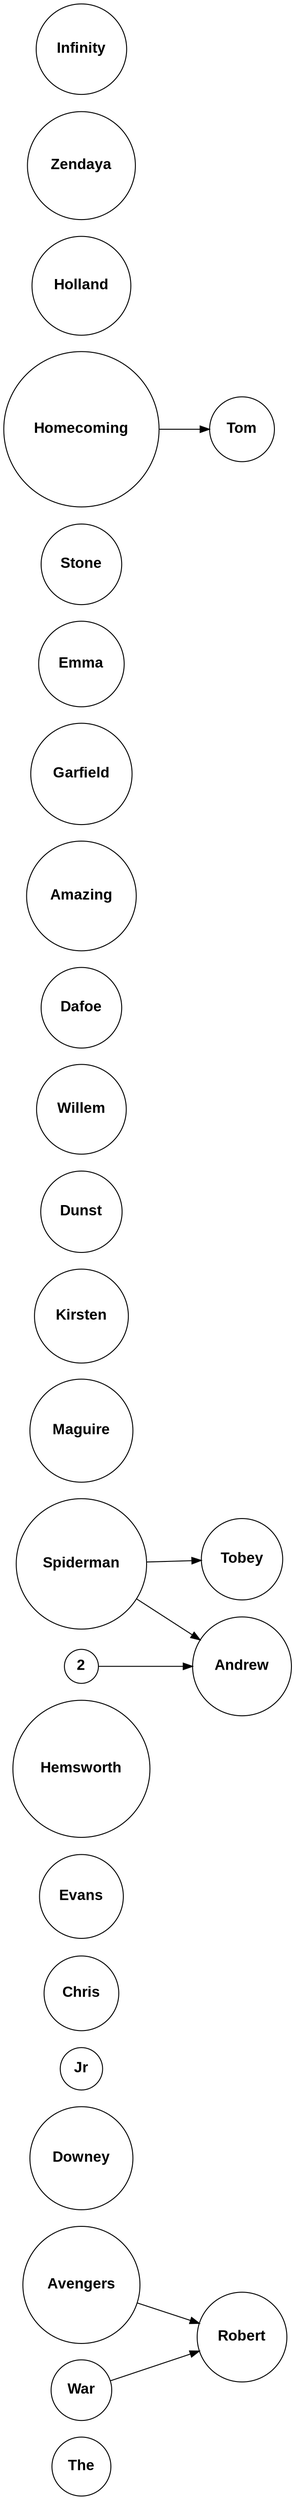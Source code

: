 digraph{  
rankdir=LR 
node[shape=circle, fontname="Arial Black", fontsize=16] 
The Avengers -> Robert Downey Jr,Chris Evans,Chris Hemsworth 
Spiderman->Tobey Maguire,Kirsten Dunst,Willem Dafoe
The Amazing Spiderman->Andrew Garfield,Emma Stone
The Amazing Spiderman 2-> Andrew Garfield,Emma Stone
Spiderman Homecoming->Tom Holland, Zendaya
Avengers Infinity War->Robert Downey Jr,Tom Holland
 } 
